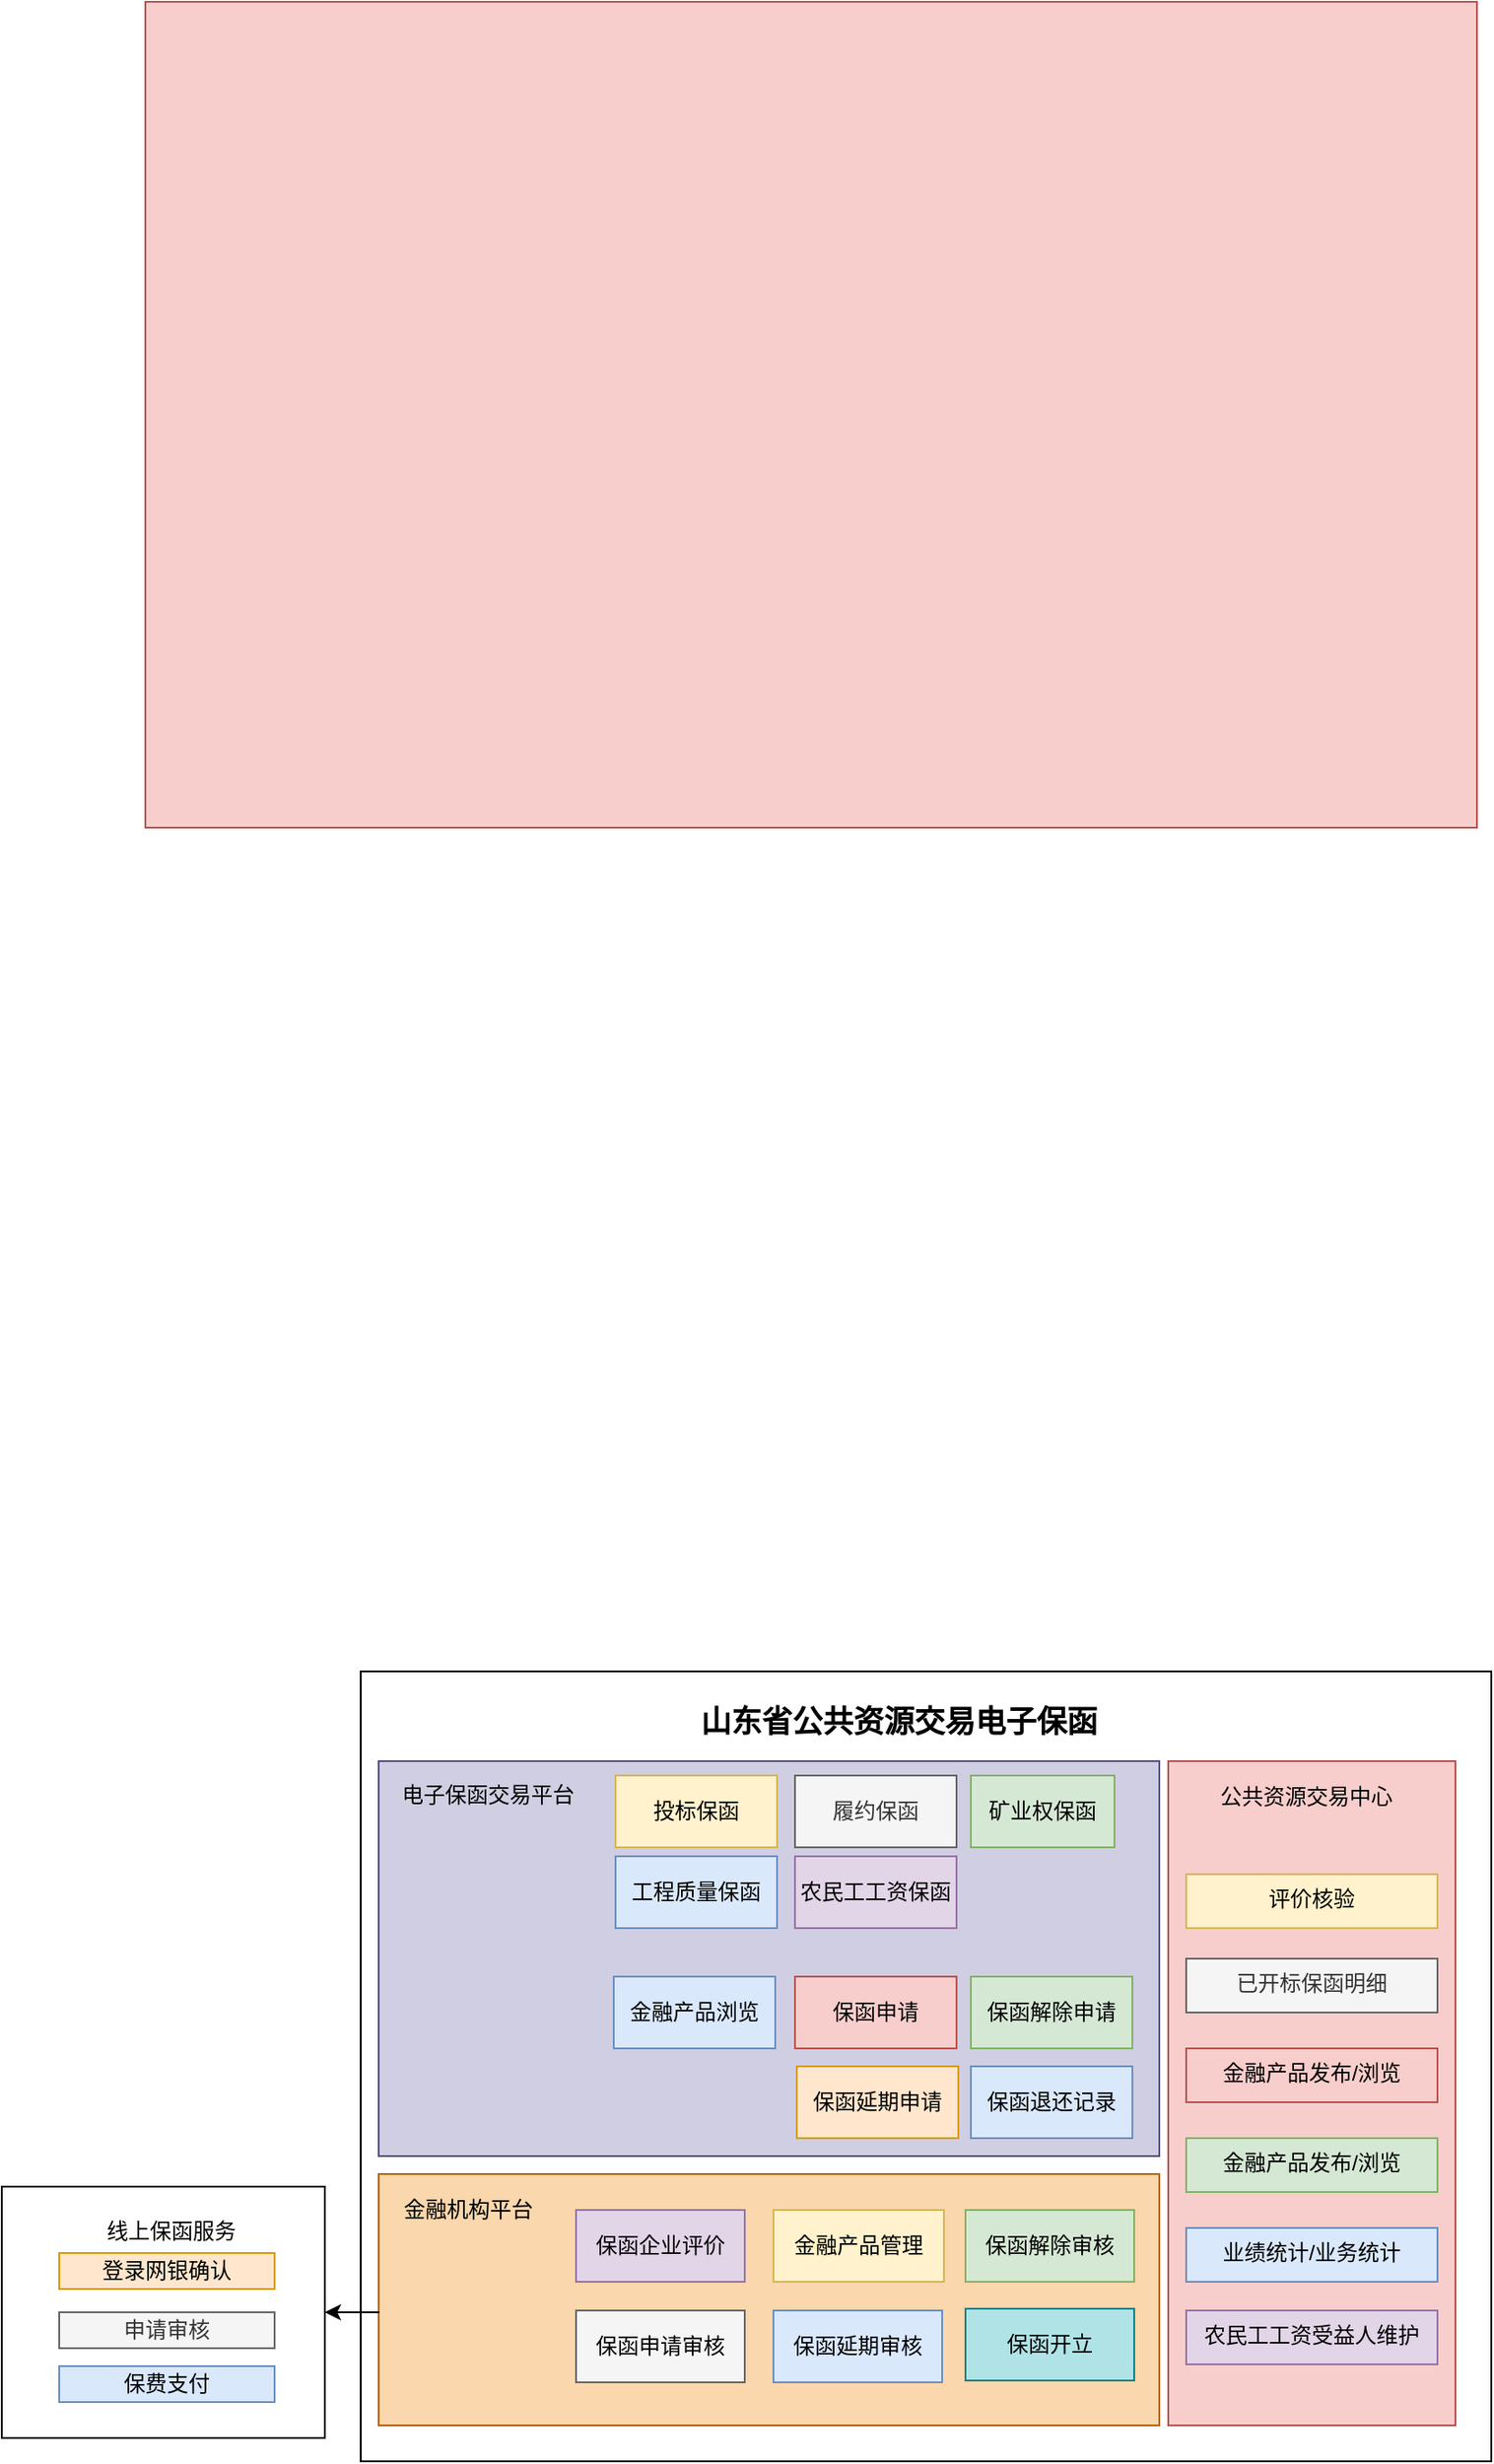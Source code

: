 <mxfile version="14.2.2" type="github">
  <diagram id="6I0OCvxSQrVGMHxT2VVA" name="Page-1">
    <mxGraphModel dx="1092" dy="2085" grid="1" gridSize="10" guides="1" tooltips="1" connect="1" arrows="1" fold="1" page="1" pageScale="1" pageWidth="850" pageHeight="1100" math="0" shadow="0">
      <root>
        <mxCell id="0" />
        <mxCell id="1" parent="0" />
        <mxCell id="SAyuNfvIMWp1K3p_h0Z0-69" value="" style="rounded=0;whiteSpace=wrap;html=1;align=center;" vertex="1" parent="1">
          <mxGeometry x="250" y="70" width="630" height="440" as="geometry" />
        </mxCell>
        <mxCell id="SAyuNfvIMWp1K3p_h0Z0-54" value="" style="rounded=0;whiteSpace=wrap;html=1;align=center;fillColor=#f8cecc;strokeColor=#b85450;" vertex="1" parent="1">
          <mxGeometry x="130" y="-860" width="742" height="460" as="geometry" />
        </mxCell>
        <mxCell id="SAyuNfvIMWp1K3p_h0Z0-41" value="" style="rounded=0;whiteSpace=wrap;html=1;fillColor=#f8cecc;strokeColor=#b85450;" vertex="1" parent="1">
          <mxGeometry x="700" y="120" width="160" height="370" as="geometry" />
        </mxCell>
        <mxCell id="SAyuNfvIMWp1K3p_h0Z0-16" value="" style="rounded=0;whiteSpace=wrap;html=1;fillColor=#d0cee2;strokeColor=#56517e;" vertex="1" parent="1">
          <mxGeometry x="260" y="120" width="435" height="220" as="geometry" />
        </mxCell>
        <mxCell id="SAyuNfvIMWp1K3p_h0Z0-4" value="&lt;b&gt;&lt;font style=&quot;font-size: 17px&quot;&gt;山东省公共资源交易电子保函&lt;/font&gt;&lt;/b&gt;" style="text;html=1;strokeColor=none;fillColor=none;align=center;verticalAlign=middle;whiteSpace=wrap;rounded=0;" vertex="1" parent="1">
          <mxGeometry x="380" y="89" width="340" height="20" as="geometry" />
        </mxCell>
        <mxCell id="SAyuNfvIMWp1K3p_h0Z0-5" value="电子保函交易平台" style="text;html=1;strokeColor=none;fillColor=none;align=center;verticalAlign=middle;whiteSpace=wrap;rounded=0;" vertex="1" parent="1">
          <mxGeometry x="271" y="129" width="100" height="20" as="geometry" />
        </mxCell>
        <mxCell id="SAyuNfvIMWp1K3p_h0Z0-7" value="矿业权保函" style="text;html=1;strokeColor=#82b366;fillColor=#d5e8d4;align=center;verticalAlign=middle;whiteSpace=wrap;rounded=0;" vertex="1" parent="1">
          <mxGeometry x="590" y="128" width="80" height="40" as="geometry" />
        </mxCell>
        <mxCell id="SAyuNfvIMWp1K3p_h0Z0-8" value="履约保函" style="text;html=1;strokeColor=#666666;fillColor=#f5f5f5;align=center;verticalAlign=middle;whiteSpace=wrap;rounded=0;fontColor=#333333;" vertex="1" parent="1">
          <mxGeometry x="492" y="128" width="90" height="40" as="geometry" />
        </mxCell>
        <mxCell id="SAyuNfvIMWp1K3p_h0Z0-9" value="投标保函" style="text;html=1;strokeColor=#d6b656;fillColor=#fff2cc;align=center;verticalAlign=middle;whiteSpace=wrap;rounded=0;" vertex="1" parent="1">
          <mxGeometry x="392" y="128" width="90" height="40" as="geometry" />
        </mxCell>
        <mxCell id="SAyuNfvIMWp1K3p_h0Z0-10" value="工程质量保函" style="text;html=1;strokeColor=#6c8ebf;fillColor=#dae8fc;align=center;verticalAlign=middle;whiteSpace=wrap;rounded=0;" vertex="1" parent="1">
          <mxGeometry x="392" y="173" width="90" height="40" as="geometry" />
        </mxCell>
        <mxCell id="SAyuNfvIMWp1K3p_h0Z0-11" value="农民工工资保函" style="text;html=1;strokeColor=#9673a6;fillColor=#e1d5e7;align=center;verticalAlign=middle;whiteSpace=wrap;rounded=0;" vertex="1" parent="1">
          <mxGeometry x="492" y="173" width="90" height="40" as="geometry" />
        </mxCell>
        <mxCell id="SAyuNfvIMWp1K3p_h0Z0-18" value="" style="rounded=0;whiteSpace=wrap;html=1;fillColor=#fad7ac;strokeColor=#b46504;" vertex="1" parent="1">
          <mxGeometry x="260" y="350" width="435" height="140" as="geometry" />
        </mxCell>
        <mxCell id="SAyuNfvIMWp1K3p_h0Z0-19" value="金融机构平台" style="text;html=1;strokeColor=none;fillColor=none;align=center;verticalAlign=middle;whiteSpace=wrap;rounded=0;" vertex="1" parent="1">
          <mxGeometry x="260" y="360" width="100" height="20" as="geometry" />
        </mxCell>
        <mxCell id="SAyuNfvIMWp1K3p_h0Z0-20" value="保函解除审核" style="text;html=1;strokeColor=#82b366;fillColor=#d5e8d4;align=center;verticalAlign=middle;whiteSpace=wrap;rounded=0;" vertex="1" parent="1">
          <mxGeometry x="587" y="370" width="94" height="40" as="geometry" />
        </mxCell>
        <mxCell id="SAyuNfvIMWp1K3p_h0Z0-21" value="&lt;span style=&quot;color: rgb(0 , 0 , 0)&quot;&gt;保函申请审核&lt;/span&gt;" style="text;html=1;strokeColor=#666666;fillColor=#f5f5f5;align=center;verticalAlign=middle;whiteSpace=wrap;rounded=0;fontColor=#333333;" vertex="1" parent="1">
          <mxGeometry x="370" y="426" width="94" height="40" as="geometry" />
        </mxCell>
        <mxCell id="SAyuNfvIMWp1K3p_h0Z0-22" value="金融产品管理" style="text;html=1;strokeColor=#d6b656;fillColor=#fff2cc;align=center;verticalAlign=middle;whiteSpace=wrap;rounded=0;" vertex="1" parent="1">
          <mxGeometry x="480" y="370" width="95" height="40" as="geometry" />
        </mxCell>
        <mxCell id="SAyuNfvIMWp1K3p_h0Z0-23" value="保函延期审核" style="text;html=1;strokeColor=#6c8ebf;fillColor=#dae8fc;align=center;verticalAlign=middle;whiteSpace=wrap;rounded=0;" vertex="1" parent="1">
          <mxGeometry x="480" y="426" width="94" height="40" as="geometry" />
        </mxCell>
        <mxCell id="SAyuNfvIMWp1K3p_h0Z0-24" value="保函企业评价" style="text;html=1;strokeColor=#9673a6;fillColor=#e1d5e7;align=center;verticalAlign=middle;whiteSpace=wrap;rounded=0;" vertex="1" parent="1">
          <mxGeometry x="370" y="370" width="94" height="40" as="geometry" />
        </mxCell>
        <mxCell id="SAyuNfvIMWp1K3p_h0Z0-27" value="" style="rounded=0;whiteSpace=wrap;html=1;" vertex="1" parent="1">
          <mxGeometry x="50" y="357" width="180" height="140" as="geometry" />
        </mxCell>
        <mxCell id="SAyuNfvIMWp1K3p_h0Z0-28" value="线上保函服务" style="text;html=1;strokeColor=none;fillColor=none;align=center;verticalAlign=middle;whiteSpace=wrap;rounded=0;" vertex="1" parent="1">
          <mxGeometry x="102" y="372" width="85" height="20" as="geometry" />
        </mxCell>
        <mxCell id="SAyuNfvIMWp1K3p_h0Z0-38" value="登录网银确认" style="rounded=0;whiteSpace=wrap;html=1;fillColor=#ffe6cc;strokeColor=#d79b00;" vertex="1" parent="1">
          <mxGeometry x="82" y="394" width="120" height="20" as="geometry" />
        </mxCell>
        <mxCell id="SAyuNfvIMWp1K3p_h0Z0-39" value="申请审核" style="rounded=0;whiteSpace=wrap;html=1;fillColor=#f5f5f5;strokeColor=#666666;fontColor=#333333;" vertex="1" parent="1">
          <mxGeometry x="82" y="427" width="120" height="20" as="geometry" />
        </mxCell>
        <mxCell id="SAyuNfvIMWp1K3p_h0Z0-40" value="保费支付" style="rounded=0;whiteSpace=wrap;html=1;fillColor=#dae8fc;strokeColor=#6c8ebf;" vertex="1" parent="1">
          <mxGeometry x="82" y="457" width="120" height="20" as="geometry" />
        </mxCell>
        <mxCell id="SAyuNfvIMWp1K3p_h0Z0-42" value="公共资源交易中心" style="text;html=1;strokeColor=none;fillColor=none;align=center;verticalAlign=middle;whiteSpace=wrap;rounded=0;" vertex="1" parent="1">
          <mxGeometry x="727" y="130" width="100" height="20" as="geometry" />
        </mxCell>
        <mxCell id="SAyuNfvIMWp1K3p_h0Z0-43" value="金融产品发布/浏览" style="text;whiteSpace=wrap;html=1;align=center;fillColor=#f8cecc;strokeColor=#b85450;" vertex="1" parent="1">
          <mxGeometry x="710" y="280" width="140" height="30" as="geometry" />
        </mxCell>
        <mxCell id="SAyuNfvIMWp1K3p_h0Z0-44" value="评价核验" style="text;whiteSpace=wrap;html=1;align=center;fillColor=#fff2cc;strokeColor=#d6b656;" vertex="1" parent="1">
          <mxGeometry x="710" y="183" width="140" height="30" as="geometry" />
        </mxCell>
        <mxCell id="SAyuNfvIMWp1K3p_h0Z0-45" value="业绩统计/业务统计" style="text;whiteSpace=wrap;html=1;align=center;fillColor=#dae8fc;strokeColor=#6c8ebf;" vertex="1" parent="1">
          <mxGeometry x="710" y="380" width="140" height="30" as="geometry" />
        </mxCell>
        <mxCell id="SAyuNfvIMWp1K3p_h0Z0-46" value="农民工工资受益人维护" style="text;whiteSpace=wrap;html=1;align=center;fillColor=#e1d5e7;strokeColor=#9673a6;" vertex="1" parent="1">
          <mxGeometry x="710" y="426" width="140" height="30" as="geometry" />
        </mxCell>
        <mxCell id="SAyuNfvIMWp1K3p_h0Z0-58" value="金融产品浏览" style="text;html=1;strokeColor=#6c8ebf;fillColor=#dae8fc;align=center;verticalAlign=middle;whiteSpace=wrap;rounded=0;" vertex="1" parent="1">
          <mxGeometry x="391" y="240" width="90" height="40" as="geometry" />
        </mxCell>
        <mxCell id="SAyuNfvIMWp1K3p_h0Z0-59" value="保函申请" style="text;html=1;align=center;verticalAlign=middle;whiteSpace=wrap;rounded=0;fillColor=#f8cecc;strokeColor=#b85450;" vertex="1" parent="1">
          <mxGeometry x="492" y="240" width="90" height="40" as="geometry" />
        </mxCell>
        <mxCell id="SAyuNfvIMWp1K3p_h0Z0-60" value="保函解除申请" style="text;html=1;strokeColor=#82b366;fillColor=#d5e8d4;align=center;verticalAlign=middle;whiteSpace=wrap;rounded=0;" vertex="1" parent="1">
          <mxGeometry x="590" y="240" width="90" height="40" as="geometry" />
        </mxCell>
        <mxCell id="SAyuNfvIMWp1K3p_h0Z0-61" value="保函延期申请" style="text;html=1;strokeColor=#d79b00;fillColor=#ffe6cc;align=center;verticalAlign=middle;whiteSpace=wrap;rounded=0;" vertex="1" parent="1">
          <mxGeometry x="493" y="290" width="90" height="40" as="geometry" />
        </mxCell>
        <mxCell id="SAyuNfvIMWp1K3p_h0Z0-62" value="保函退还记录" style="text;html=1;strokeColor=#6c8ebf;fillColor=#dae8fc;align=center;verticalAlign=middle;whiteSpace=wrap;rounded=0;" vertex="1" parent="1">
          <mxGeometry x="590" y="290" width="90" height="40" as="geometry" />
        </mxCell>
        <mxCell id="SAyuNfvIMWp1K3p_h0Z0-64" value="已开标保函明细" style="text;whiteSpace=wrap;html=1;align=center;fillColor=#f5f5f5;strokeColor=#666666;fontColor=#333333;" vertex="1" parent="1">
          <mxGeometry x="710" y="230" width="140" height="30" as="geometry" />
        </mxCell>
        <mxCell id="SAyuNfvIMWp1K3p_h0Z0-65" value="金融产品发布/浏览" style="text;whiteSpace=wrap;html=1;align=center;fillColor=#d5e8d4;strokeColor=#82b366;" vertex="1" parent="1">
          <mxGeometry x="710" y="330" width="140" height="30" as="geometry" />
        </mxCell>
        <mxCell id="SAyuNfvIMWp1K3p_h0Z0-66" value="保函开立" style="text;html=1;strokeColor=#0e8088;fillColor=#b0e3e6;align=center;verticalAlign=middle;whiteSpace=wrap;rounded=0;" vertex="1" parent="1">
          <mxGeometry x="587" y="425" width="94" height="40" as="geometry" />
        </mxCell>
        <mxCell id="SAyuNfvIMWp1K3p_h0Z0-68" style="edgeStyle=elbowEdgeStyle;rounded=0;orthogonalLoop=1;jettySize=auto;elbow=vertical;html=1;exitX=0.5;exitY=0;exitDx=0;exitDy=0;endArrow=classic;endFill=1;" edge="1" parent="1" source="SAyuNfvIMWp1K3p_h0Z0-4" target="SAyuNfvIMWp1K3p_h0Z0-4">
          <mxGeometry relative="1" as="geometry" />
        </mxCell>
        <mxCell id="SAyuNfvIMWp1K3p_h0Z0-71" value="" style="endArrow=classic;html=1;exitX=0.001;exitY=0.55;exitDx=0;exitDy=0;exitPerimeter=0;" edge="1" parent="1" source="SAyuNfvIMWp1K3p_h0Z0-18" target="SAyuNfvIMWp1K3p_h0Z0-27">
          <mxGeometry width="50" height="50" relative="1" as="geometry">
            <mxPoint x="370" y="280" as="sourcePoint" />
            <mxPoint x="420" y="230" as="targetPoint" />
          </mxGeometry>
        </mxCell>
      </root>
    </mxGraphModel>
  </diagram>
</mxfile>

